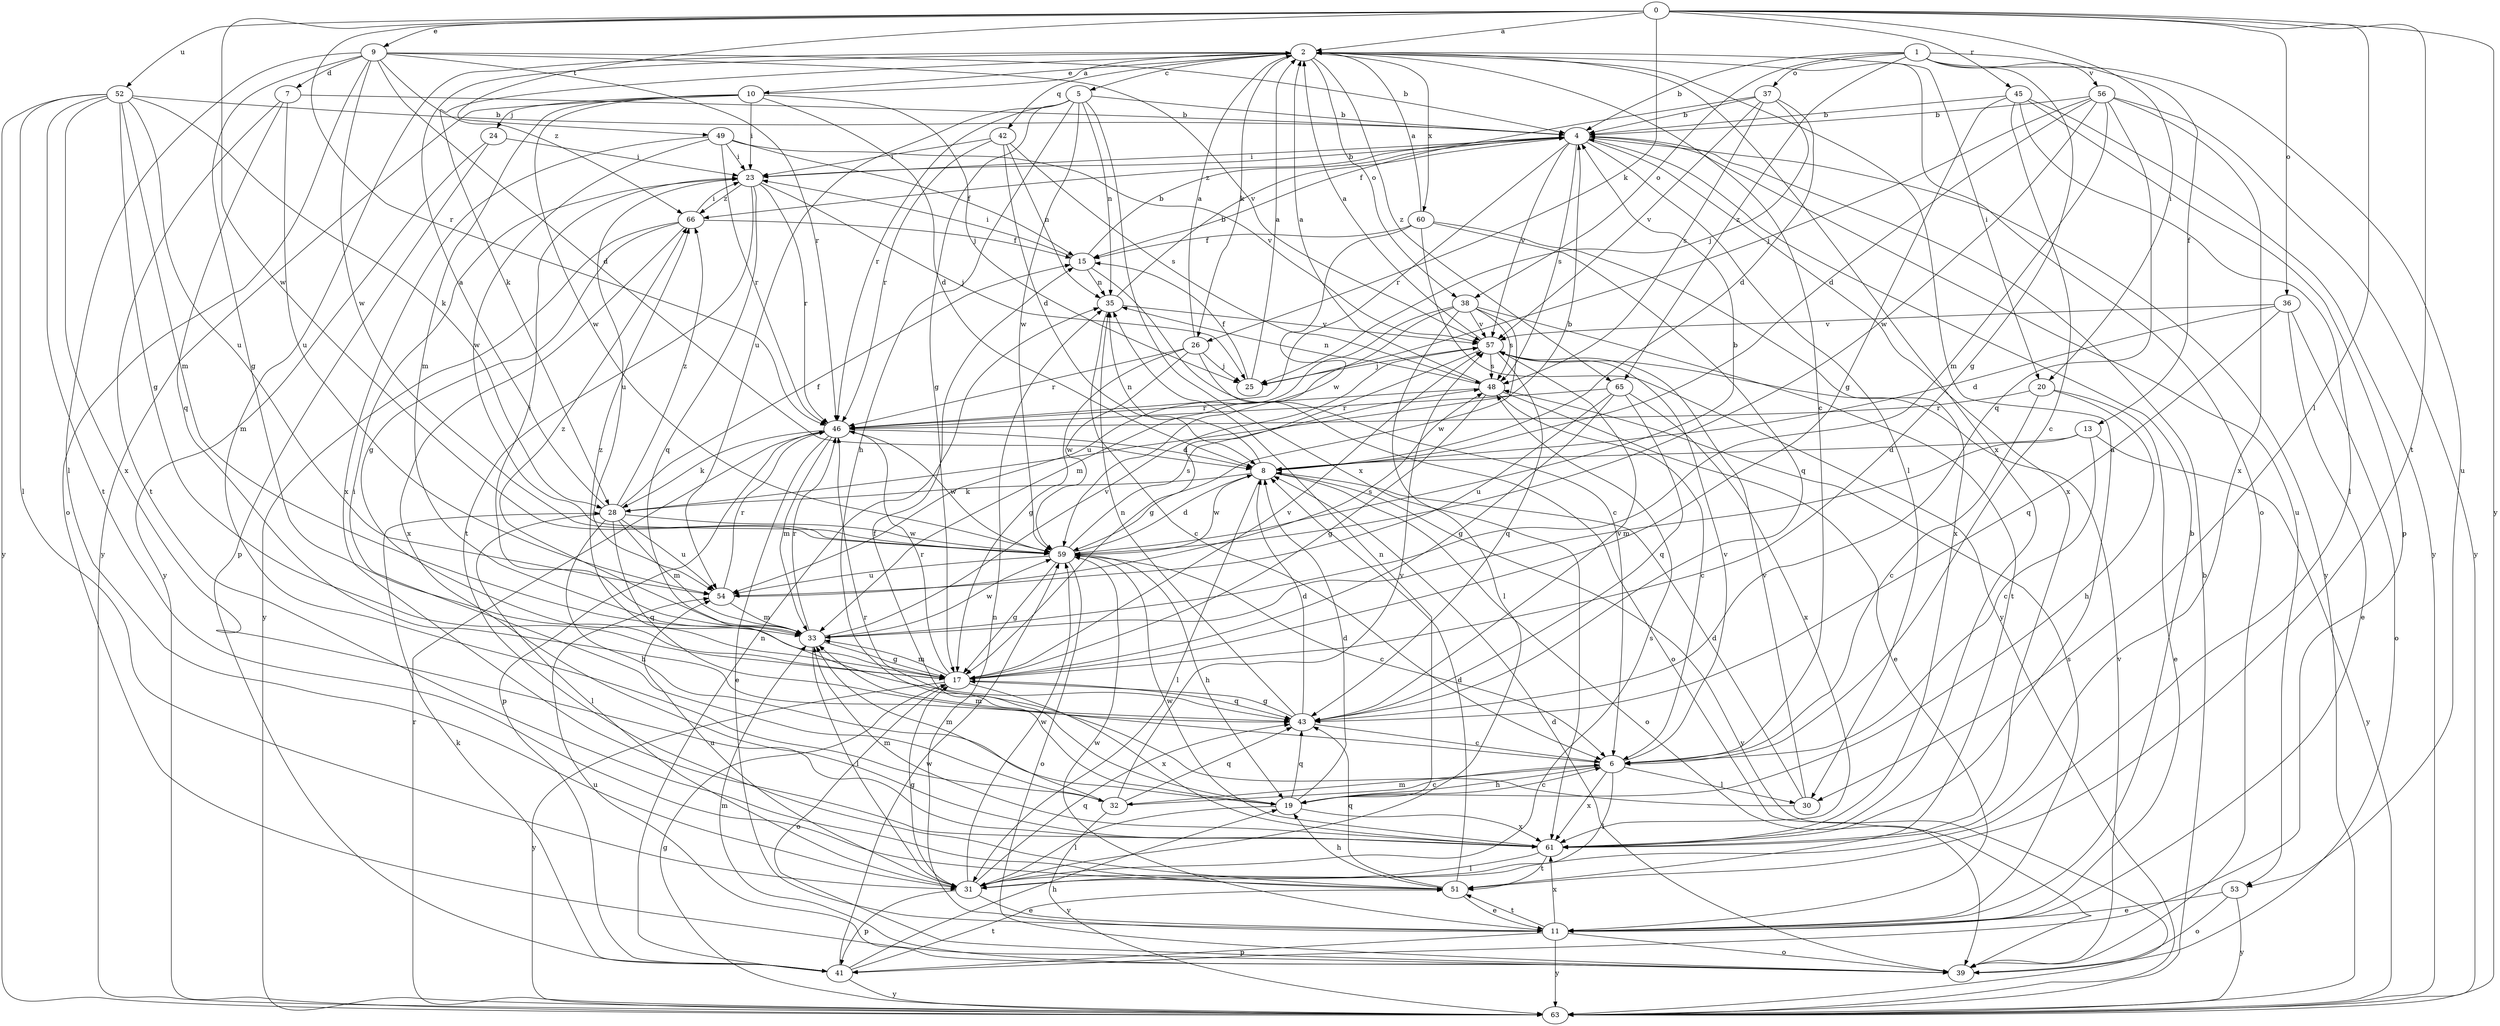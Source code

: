 strict digraph  {
0;
1;
2;
4;
5;
6;
7;
8;
9;
10;
11;
13;
15;
17;
19;
20;
23;
24;
25;
26;
28;
30;
31;
32;
33;
35;
36;
37;
38;
39;
41;
42;
43;
45;
46;
48;
49;
51;
52;
53;
54;
56;
57;
59;
60;
61;
63;
65;
66;
0 -> 2  [label=a];
0 -> 9  [label=e];
0 -> 20  [label=i];
0 -> 26  [label=k];
0 -> 30  [label=l];
0 -> 36  [label=o];
0 -> 45  [label=r];
0 -> 46  [label=r];
0 -> 49  [label=t];
0 -> 51  [label=t];
0 -> 52  [label=u];
0 -> 59  [label=w];
0 -> 63  [label=y];
1 -> 4  [label=b];
1 -> 13  [label=f];
1 -> 17  [label=g];
1 -> 37  [label=o];
1 -> 38  [label=o];
1 -> 53  [label=u];
1 -> 56  [label=v];
1 -> 65  [label=z];
2 -> 5  [label=c];
2 -> 6  [label=c];
2 -> 10  [label=e];
2 -> 20  [label=i];
2 -> 26  [label=k];
2 -> 28  [label=k];
2 -> 32  [label=m];
2 -> 38  [label=o];
2 -> 39  [label=o];
2 -> 42  [label=q];
2 -> 60  [label=x];
2 -> 61  [label=x];
2 -> 65  [label=z];
4 -> 23  [label=i];
4 -> 30  [label=l];
4 -> 46  [label=r];
4 -> 48  [label=s];
4 -> 53  [label=u];
4 -> 57  [label=v];
4 -> 61  [label=x];
4 -> 63  [label=y];
4 -> 66  [label=z];
5 -> 4  [label=b];
5 -> 17  [label=g];
5 -> 19  [label=h];
5 -> 35  [label=n];
5 -> 46  [label=r];
5 -> 54  [label=u];
5 -> 59  [label=w];
5 -> 61  [label=x];
6 -> 19  [label=h];
6 -> 30  [label=l];
6 -> 31  [label=l];
6 -> 32  [label=m];
6 -> 33  [label=m];
6 -> 57  [label=v];
6 -> 61  [label=x];
7 -> 4  [label=b];
7 -> 43  [label=q];
7 -> 51  [label=t];
7 -> 54  [label=u];
8 -> 28  [label=k];
8 -> 31  [label=l];
8 -> 35  [label=n];
8 -> 39  [label=o];
8 -> 59  [label=w];
8 -> 63  [label=y];
9 -> 4  [label=b];
9 -> 7  [label=d];
9 -> 8  [label=d];
9 -> 17  [label=g];
9 -> 31  [label=l];
9 -> 39  [label=o];
9 -> 46  [label=r];
9 -> 57  [label=v];
9 -> 59  [label=w];
9 -> 66  [label=z];
10 -> 2  [label=a];
10 -> 8  [label=d];
10 -> 23  [label=i];
10 -> 24  [label=j];
10 -> 25  [label=j];
10 -> 33  [label=m];
10 -> 59  [label=w];
10 -> 63  [label=y];
11 -> 4  [label=b];
11 -> 35  [label=n];
11 -> 39  [label=o];
11 -> 41  [label=p];
11 -> 48  [label=s];
11 -> 51  [label=t];
11 -> 59  [label=w];
11 -> 61  [label=x];
11 -> 63  [label=y];
13 -> 6  [label=c];
13 -> 8  [label=d];
13 -> 33  [label=m];
13 -> 63  [label=y];
15 -> 4  [label=b];
15 -> 6  [label=c];
15 -> 23  [label=i];
15 -> 35  [label=n];
17 -> 33  [label=m];
17 -> 39  [label=o];
17 -> 43  [label=q];
17 -> 46  [label=r];
17 -> 57  [label=v];
17 -> 61  [label=x];
17 -> 63  [label=y];
17 -> 66  [label=z];
19 -> 6  [label=c];
19 -> 8  [label=d];
19 -> 15  [label=f];
19 -> 31  [label=l];
19 -> 35  [label=n];
19 -> 43  [label=q];
19 -> 61  [label=x];
20 -> 6  [label=c];
20 -> 11  [label=e];
20 -> 19  [label=h];
20 -> 46  [label=r];
23 -> 4  [label=b];
23 -> 25  [label=j];
23 -> 43  [label=q];
23 -> 46  [label=r];
23 -> 51  [label=t];
23 -> 54  [label=u];
23 -> 66  [label=z];
24 -> 23  [label=i];
24 -> 41  [label=p];
24 -> 63  [label=y];
25 -> 2  [label=a];
25 -> 15  [label=f];
26 -> 2  [label=a];
26 -> 17  [label=g];
26 -> 25  [label=j];
26 -> 39  [label=o];
26 -> 46  [label=r];
26 -> 59  [label=w];
28 -> 2  [label=a];
28 -> 4  [label=b];
28 -> 15  [label=f];
28 -> 19  [label=h];
28 -> 31  [label=l];
28 -> 33  [label=m];
28 -> 43  [label=q];
28 -> 54  [label=u];
28 -> 59  [label=w];
28 -> 66  [label=z];
30 -> 8  [label=d];
30 -> 46  [label=r];
30 -> 57  [label=v];
31 -> 11  [label=e];
31 -> 17  [label=g];
31 -> 41  [label=p];
31 -> 43  [label=q];
31 -> 48  [label=s];
31 -> 54  [label=u];
31 -> 59  [label=w];
32 -> 6  [label=c];
32 -> 23  [label=i];
32 -> 33  [label=m];
32 -> 43  [label=q];
32 -> 57  [label=v];
32 -> 63  [label=y];
33 -> 17  [label=g];
33 -> 23  [label=i];
33 -> 31  [label=l];
33 -> 46  [label=r];
33 -> 57  [label=v];
33 -> 59  [label=w];
33 -> 66  [label=z];
35 -> 4  [label=b];
35 -> 6  [label=c];
35 -> 57  [label=v];
36 -> 8  [label=d];
36 -> 11  [label=e];
36 -> 39  [label=o];
36 -> 43  [label=q];
36 -> 57  [label=v];
37 -> 4  [label=b];
37 -> 8  [label=d];
37 -> 15  [label=f];
37 -> 25  [label=j];
37 -> 48  [label=s];
37 -> 57  [label=v];
38 -> 31  [label=l];
38 -> 33  [label=m];
38 -> 48  [label=s];
38 -> 51  [label=t];
38 -> 54  [label=u];
38 -> 57  [label=v];
38 -> 59  [label=w];
39 -> 8  [label=d];
39 -> 33  [label=m];
39 -> 54  [label=u];
39 -> 57  [label=v];
41 -> 19  [label=h];
41 -> 28  [label=k];
41 -> 35  [label=n];
41 -> 51  [label=t];
41 -> 59  [label=w];
41 -> 63  [label=y];
42 -> 8  [label=d];
42 -> 23  [label=i];
42 -> 35  [label=n];
42 -> 46  [label=r];
42 -> 48  [label=s];
43 -> 6  [label=c];
43 -> 8  [label=d];
43 -> 17  [label=g];
43 -> 35  [label=n];
43 -> 57  [label=v];
45 -> 4  [label=b];
45 -> 6  [label=c];
45 -> 17  [label=g];
45 -> 31  [label=l];
45 -> 41  [label=p];
45 -> 63  [label=y];
46 -> 8  [label=d];
46 -> 11  [label=e];
46 -> 28  [label=k];
46 -> 33  [label=m];
46 -> 41  [label=p];
46 -> 59  [label=w];
48 -> 2  [label=a];
48 -> 6  [label=c];
48 -> 11  [label=e];
48 -> 17  [label=g];
48 -> 35  [label=n];
48 -> 46  [label=r];
49 -> 15  [label=f];
49 -> 23  [label=i];
49 -> 46  [label=r];
49 -> 57  [label=v];
49 -> 59  [label=w];
49 -> 61  [label=x];
51 -> 8  [label=d];
51 -> 11  [label=e];
51 -> 19  [label=h];
51 -> 43  [label=q];
52 -> 4  [label=b];
52 -> 17  [label=g];
52 -> 28  [label=k];
52 -> 31  [label=l];
52 -> 33  [label=m];
52 -> 51  [label=t];
52 -> 54  [label=u];
52 -> 61  [label=x];
52 -> 63  [label=y];
53 -> 11  [label=e];
53 -> 39  [label=o];
53 -> 63  [label=y];
54 -> 33  [label=m];
54 -> 46  [label=r];
54 -> 48  [label=s];
56 -> 4  [label=b];
56 -> 8  [label=d];
56 -> 25  [label=j];
56 -> 33  [label=m];
56 -> 43  [label=q];
56 -> 59  [label=w];
56 -> 61  [label=x];
56 -> 63  [label=y];
57 -> 2  [label=a];
57 -> 17  [label=g];
57 -> 25  [label=j];
57 -> 43  [label=q];
57 -> 48  [label=s];
59 -> 4  [label=b];
59 -> 6  [label=c];
59 -> 8  [label=d];
59 -> 17  [label=g];
59 -> 19  [label=h];
59 -> 39  [label=o];
59 -> 48  [label=s];
59 -> 54  [label=u];
60 -> 2  [label=a];
60 -> 15  [label=f];
60 -> 43  [label=q];
60 -> 59  [label=w];
60 -> 61  [label=x];
60 -> 63  [label=y];
61 -> 2  [label=a];
61 -> 31  [label=l];
61 -> 33  [label=m];
61 -> 51  [label=t];
61 -> 59  [label=w];
63 -> 4  [label=b];
63 -> 17  [label=g];
63 -> 46  [label=r];
65 -> 17  [label=g];
65 -> 43  [label=q];
65 -> 46  [label=r];
65 -> 54  [label=u];
65 -> 61  [label=x];
66 -> 15  [label=f];
66 -> 17  [label=g];
66 -> 23  [label=i];
66 -> 61  [label=x];
66 -> 63  [label=y];
}
